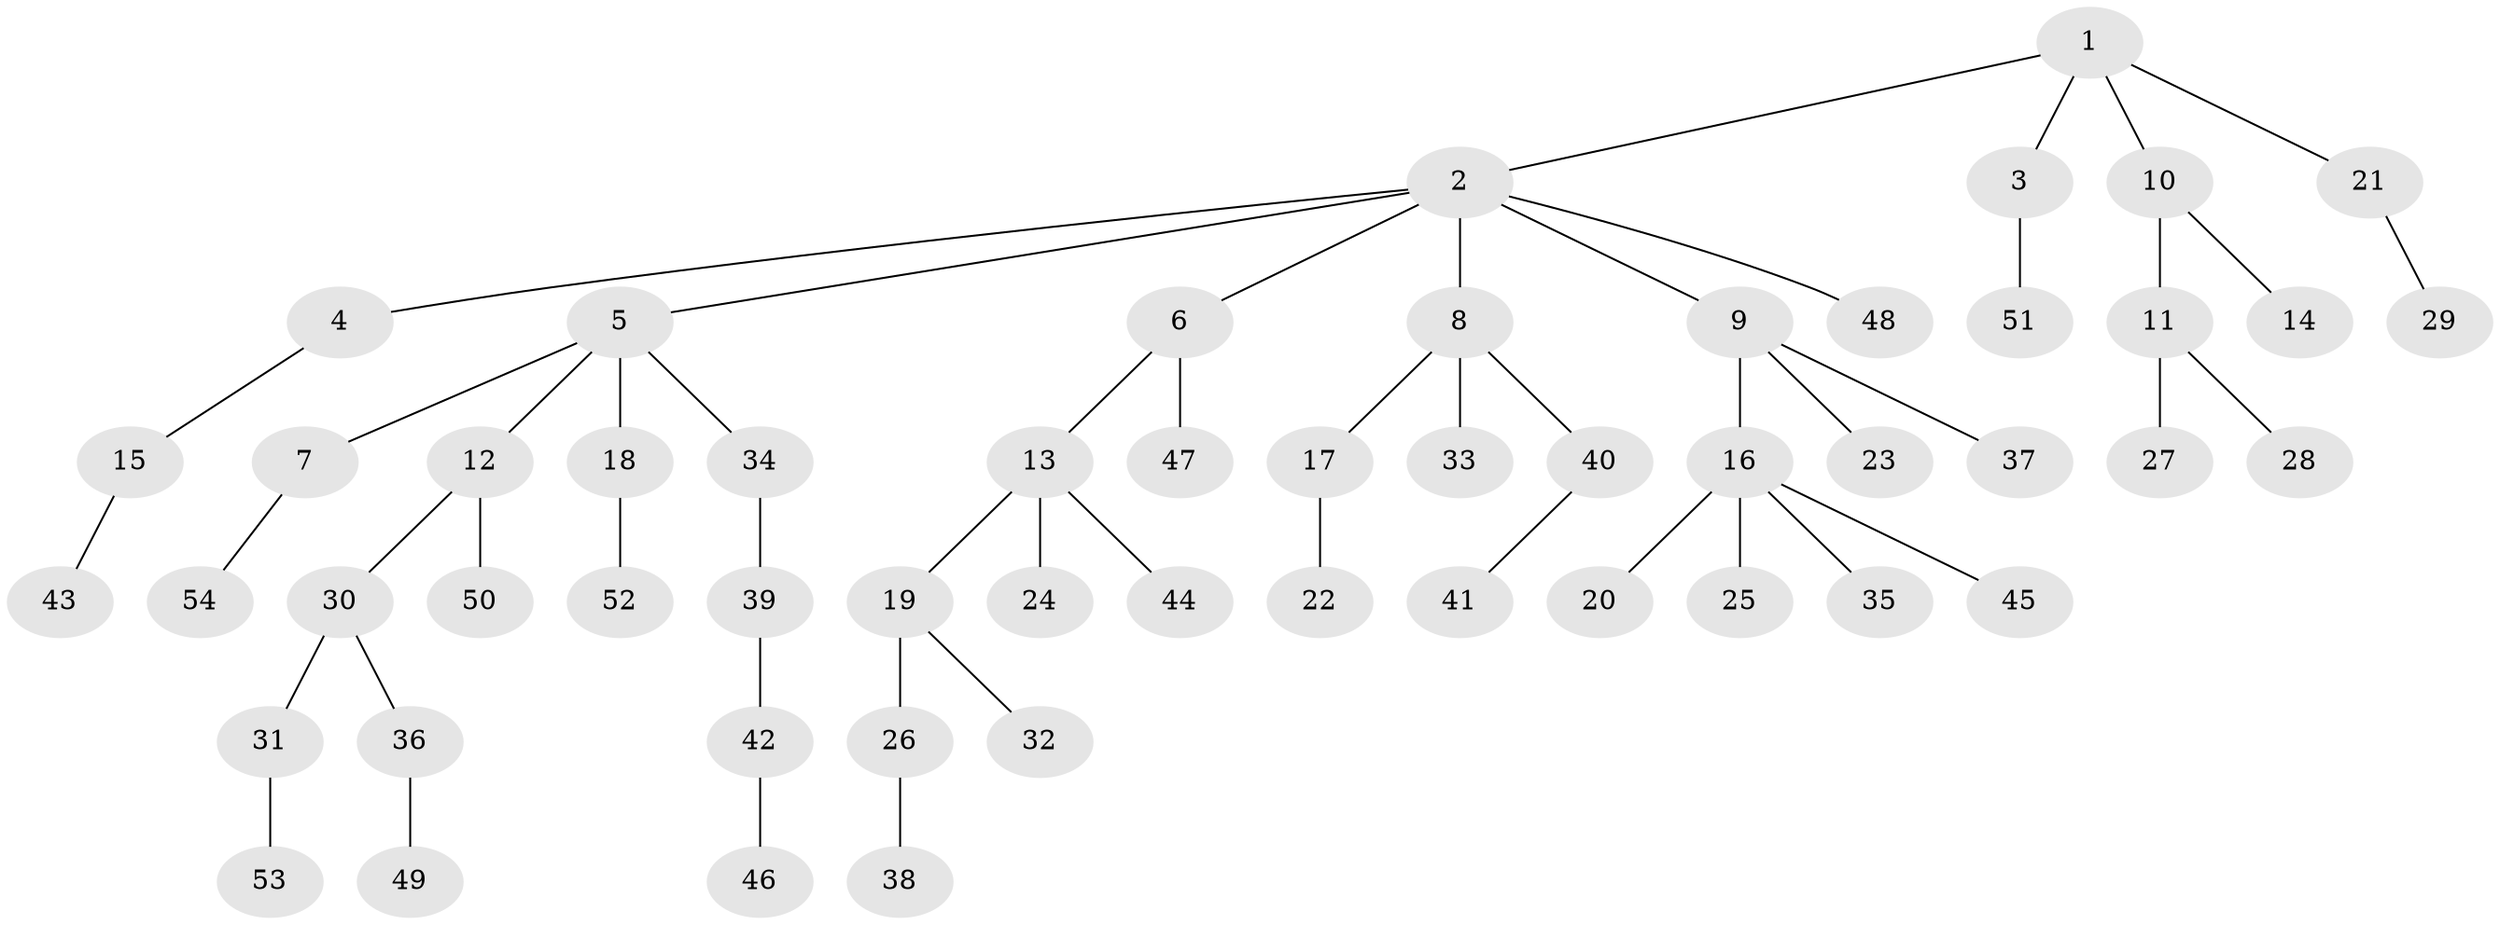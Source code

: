 // coarse degree distribution, {10: 0.037037037037037035, 1: 0.6296296296296297, 2: 0.18518518518518517, 5: 0.037037037037037035, 3: 0.07407407407407407, 4: 0.037037037037037035}
// Generated by graph-tools (version 1.1) at 2025/19/03/04/25 18:19:12]
// undirected, 54 vertices, 53 edges
graph export_dot {
graph [start="1"]
  node [color=gray90,style=filled];
  1;
  2;
  3;
  4;
  5;
  6;
  7;
  8;
  9;
  10;
  11;
  12;
  13;
  14;
  15;
  16;
  17;
  18;
  19;
  20;
  21;
  22;
  23;
  24;
  25;
  26;
  27;
  28;
  29;
  30;
  31;
  32;
  33;
  34;
  35;
  36;
  37;
  38;
  39;
  40;
  41;
  42;
  43;
  44;
  45;
  46;
  47;
  48;
  49;
  50;
  51;
  52;
  53;
  54;
  1 -- 2;
  1 -- 3;
  1 -- 10;
  1 -- 21;
  2 -- 4;
  2 -- 5;
  2 -- 6;
  2 -- 8;
  2 -- 9;
  2 -- 48;
  3 -- 51;
  4 -- 15;
  5 -- 7;
  5 -- 12;
  5 -- 18;
  5 -- 34;
  6 -- 13;
  6 -- 47;
  7 -- 54;
  8 -- 17;
  8 -- 33;
  8 -- 40;
  9 -- 16;
  9 -- 23;
  9 -- 37;
  10 -- 11;
  10 -- 14;
  11 -- 27;
  11 -- 28;
  12 -- 30;
  12 -- 50;
  13 -- 19;
  13 -- 24;
  13 -- 44;
  15 -- 43;
  16 -- 20;
  16 -- 25;
  16 -- 35;
  16 -- 45;
  17 -- 22;
  18 -- 52;
  19 -- 26;
  19 -- 32;
  21 -- 29;
  26 -- 38;
  30 -- 31;
  30 -- 36;
  31 -- 53;
  34 -- 39;
  36 -- 49;
  39 -- 42;
  40 -- 41;
  42 -- 46;
}
